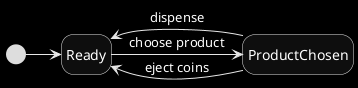 @startuml

hide empty description
skinparam monochrome reverse

 [*] -> Ready
 Ready -> ProductChosen : choose product
 ProductChosen -> Ready : eject coins
 ProductChosen -> Ready : dispense

@enduml